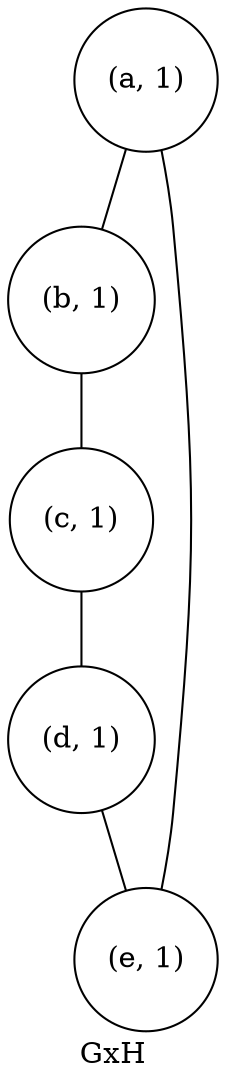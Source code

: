 graph GH {
    overlap=false
    splines=true
    node [shape=circle]
    label="GxH"

    "(a, 1)" -- "(b, 1)"
    "(b, 1)" -- "(c, 1)"
    "(c, 1)" -- "(d, 1)"
    "(d, 1)" -- "(e, 1)"
    "(e, 1)" -- "(a, 1)"
}
